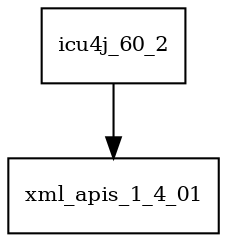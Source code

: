 digraph icu4j_60_2_dependencies {
  node [shape = box, fontsize=10.0];
  icu4j_60_2 -> xml_apis_1_4_01;
}
